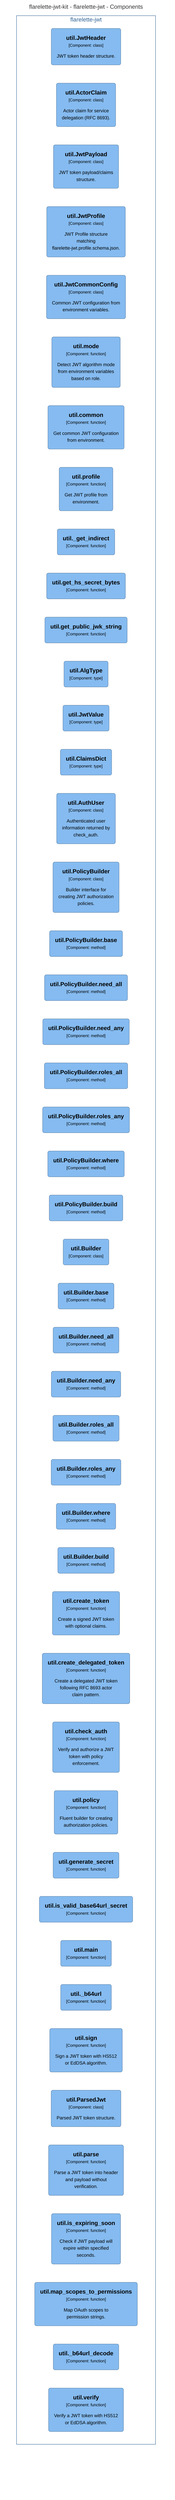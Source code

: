 graph TB
  linkStyle default fill:#ffffff

  subgraph diagram ["flarelette-jwt-kit - flarelette-jwt - Components"]
    style diagram fill:#ffffff,stroke:#ffffff

    subgraph 40 ["flarelette-jwt"]
      style 40 fill:#ffffff,stroke:#2e6295,color:#2e6295

      45("<div style='font-weight: bold'>util.JwtHeader</div><div style='font-size: 70%; margin-top: 0px'>[Component: class]</div><div style='font-size: 80%; margin-top:10px'>JWT token header structure.</div>")
      style 45 fill:#85bbf0,stroke:#5d82a8,color:#000000
      46("<div style='font-weight: bold'>util.ActorClaim</div><div style='font-size: 70%; margin-top: 0px'>[Component: class]</div><div style='font-size: 80%; margin-top:10px'>Actor claim for service<br />delegation (RFC 8693).</div>")
      style 46 fill:#85bbf0,stroke:#5d82a8,color:#000000
      47("<div style='font-weight: bold'>util.JwtPayload</div><div style='font-size: 70%; margin-top: 0px'>[Component: class]</div><div style='font-size: 80%; margin-top:10px'>JWT token payload/claims<br />structure.</div>")
      style 47 fill:#85bbf0,stroke:#5d82a8,color:#000000
      48("<div style='font-weight: bold'>util.JwtProfile</div><div style='font-size: 70%; margin-top: 0px'>[Component: class]</div><div style='font-size: 80%; margin-top:10px'>JWT Profile structure<br />matching<br />flarelette-jwt.profile.schema.json.</div>")
      style 48 fill:#85bbf0,stroke:#5d82a8,color:#000000
      49("<div style='font-weight: bold'>util.JwtCommonConfig</div><div style='font-size: 70%; margin-top: 0px'>[Component: class]</div><div style='font-size: 80%; margin-top:10px'>Common JWT configuration from<br />environment variables.</div>")
      style 49 fill:#85bbf0,stroke:#5d82a8,color:#000000
      50("<div style='font-weight: bold'>util.mode</div><div style='font-size: 70%; margin-top: 0px'>[Component: function]</div><div style='font-size: 80%; margin-top:10px'>Detect JWT algorithm mode<br />from environment variables<br />based on role.</div>")
      style 50 fill:#85bbf0,stroke:#5d82a8,color:#000000
      51("<div style='font-weight: bold'>util.common</div><div style='font-size: 70%; margin-top: 0px'>[Component: function]</div><div style='font-size: 80%; margin-top:10px'>Get common JWT configuration<br />from environment.</div>")
      style 51 fill:#85bbf0,stroke:#5d82a8,color:#000000
      52("<div style='font-weight: bold'>util.profile</div><div style='font-size: 70%; margin-top: 0px'>[Component: function]</div><div style='font-size: 80%; margin-top:10px'>Get JWT profile from<br />environment.</div>")
      style 52 fill:#85bbf0,stroke:#5d82a8,color:#000000
      53("<div style='font-weight: bold'>util._get_indirect</div><div style='font-size: 70%; margin-top: 0px'>[Component: function]</div>")
      style 53 fill:#85bbf0,stroke:#5d82a8,color:#000000
      54("<div style='font-weight: bold'>util.get_hs_secret_bytes</div><div style='font-size: 70%; margin-top: 0px'>[Component: function]</div>")
      style 54 fill:#85bbf0,stroke:#5d82a8,color:#000000
      55("<div style='font-weight: bold'>util.get_public_jwk_string</div><div style='font-size: 70%; margin-top: 0px'>[Component: function]</div>")
      style 55 fill:#85bbf0,stroke:#5d82a8,color:#000000
      56("<div style='font-weight: bold'>util.AlgType</div><div style='font-size: 70%; margin-top: 0px'>[Component: type]</div>")
      style 56 fill:#85bbf0,stroke:#5d82a8,color:#000000
      57("<div style='font-weight: bold'>util.JwtValue</div><div style='font-size: 70%; margin-top: 0px'>[Component: type]</div>")
      style 57 fill:#85bbf0,stroke:#5d82a8,color:#000000
      58("<div style='font-weight: bold'>util.ClaimsDict</div><div style='font-size: 70%; margin-top: 0px'>[Component: type]</div>")
      style 58 fill:#85bbf0,stroke:#5d82a8,color:#000000
      59("<div style='font-weight: bold'>util.AuthUser</div><div style='font-size: 70%; margin-top: 0px'>[Component: class]</div><div style='font-size: 80%; margin-top:10px'>Authenticated user<br />information returned by<br />check_auth.</div>")
      style 59 fill:#85bbf0,stroke:#5d82a8,color:#000000
      60("<div style='font-weight: bold'>util.PolicyBuilder</div><div style='font-size: 70%; margin-top: 0px'>[Component: class]</div><div style='font-size: 80%; margin-top:10px'>Builder interface for<br />creating JWT authorization<br />policies.</div>")
      style 60 fill:#85bbf0,stroke:#5d82a8,color:#000000
      61("<div style='font-weight: bold'>util.PolicyBuilder.base</div><div style='font-size: 70%; margin-top: 0px'>[Component: method]</div>")
      style 61 fill:#85bbf0,stroke:#5d82a8,color:#000000
      62("<div style='font-weight: bold'>util.PolicyBuilder.need_all</div><div style='font-size: 70%; margin-top: 0px'>[Component: method]</div>")
      style 62 fill:#85bbf0,stroke:#5d82a8,color:#000000
      63("<div style='font-weight: bold'>util.PolicyBuilder.need_any</div><div style='font-size: 70%; margin-top: 0px'>[Component: method]</div>")
      style 63 fill:#85bbf0,stroke:#5d82a8,color:#000000
      64("<div style='font-weight: bold'>util.PolicyBuilder.roles_all</div><div style='font-size: 70%; margin-top: 0px'>[Component: method]</div>")
      style 64 fill:#85bbf0,stroke:#5d82a8,color:#000000
      65("<div style='font-weight: bold'>util.PolicyBuilder.roles_any</div><div style='font-size: 70%; margin-top: 0px'>[Component: method]</div>")
      style 65 fill:#85bbf0,stroke:#5d82a8,color:#000000
      66("<div style='font-weight: bold'>util.PolicyBuilder.where</div><div style='font-size: 70%; margin-top: 0px'>[Component: method]</div>")
      style 66 fill:#85bbf0,stroke:#5d82a8,color:#000000
      67("<div style='font-weight: bold'>util.PolicyBuilder.build</div><div style='font-size: 70%; margin-top: 0px'>[Component: method]</div>")
      style 67 fill:#85bbf0,stroke:#5d82a8,color:#000000
      68("<div style='font-weight: bold'>util.Builder</div><div style='font-size: 70%; margin-top: 0px'>[Component: class]</div>")
      style 68 fill:#85bbf0,stroke:#5d82a8,color:#000000
      69("<div style='font-weight: bold'>util.Builder.base</div><div style='font-size: 70%; margin-top: 0px'>[Component: method]</div>")
      style 69 fill:#85bbf0,stroke:#5d82a8,color:#000000
      70("<div style='font-weight: bold'>util.Builder.need_all</div><div style='font-size: 70%; margin-top: 0px'>[Component: method]</div>")
      style 70 fill:#85bbf0,stroke:#5d82a8,color:#000000
      71("<div style='font-weight: bold'>util.Builder.need_any</div><div style='font-size: 70%; margin-top: 0px'>[Component: method]</div>")
      style 71 fill:#85bbf0,stroke:#5d82a8,color:#000000
      72("<div style='font-weight: bold'>util.Builder.roles_all</div><div style='font-size: 70%; margin-top: 0px'>[Component: method]</div>")
      style 72 fill:#85bbf0,stroke:#5d82a8,color:#000000
      73("<div style='font-weight: bold'>util.Builder.roles_any</div><div style='font-size: 70%; margin-top: 0px'>[Component: method]</div>")
      style 73 fill:#85bbf0,stroke:#5d82a8,color:#000000
      74("<div style='font-weight: bold'>util.Builder.where</div><div style='font-size: 70%; margin-top: 0px'>[Component: method]</div>")
      style 74 fill:#85bbf0,stroke:#5d82a8,color:#000000
      75("<div style='font-weight: bold'>util.Builder.build</div><div style='font-size: 70%; margin-top: 0px'>[Component: method]</div>")
      style 75 fill:#85bbf0,stroke:#5d82a8,color:#000000
      76("<div style='font-weight: bold'>util.create_token</div><div style='font-size: 70%; margin-top: 0px'>[Component: function]</div><div style='font-size: 80%; margin-top:10px'>Create a signed JWT token<br />with optional claims.</div>")
      style 76 fill:#85bbf0,stroke:#5d82a8,color:#000000
      77("<div style='font-weight: bold'>util.create_delegated_token</div><div style='font-size: 70%; margin-top: 0px'>[Component: function]</div><div style='font-size: 80%; margin-top:10px'>Create a delegated JWT token<br />following RFC 8693 actor<br />claim pattern.</div>")
      style 77 fill:#85bbf0,stroke:#5d82a8,color:#000000
      78("<div style='font-weight: bold'>util.check_auth</div><div style='font-size: 70%; margin-top: 0px'>[Component: function]</div><div style='font-size: 80%; margin-top:10px'>Verify and authorize a JWT<br />token with policy<br />enforcement.</div>")
      style 78 fill:#85bbf0,stroke:#5d82a8,color:#000000
      79("<div style='font-weight: bold'>util.policy</div><div style='font-size: 70%; margin-top: 0px'>[Component: function]</div><div style='font-size: 80%; margin-top:10px'>Fluent builder for creating<br />authorization policies.</div>")
      style 79 fill:#85bbf0,stroke:#5d82a8,color:#000000
      80("<div style='font-weight: bold'>util.generate_secret</div><div style='font-size: 70%; margin-top: 0px'>[Component: function]</div>")
      style 80 fill:#85bbf0,stroke:#5d82a8,color:#000000
      81("<div style='font-weight: bold'>util.is_valid_base64url_secret</div><div style='font-size: 70%; margin-top: 0px'>[Component: function]</div>")
      style 81 fill:#85bbf0,stroke:#5d82a8,color:#000000
      82("<div style='font-weight: bold'>util.main</div><div style='font-size: 70%; margin-top: 0px'>[Component: function]</div>")
      style 82 fill:#85bbf0,stroke:#5d82a8,color:#000000
      83("<div style='font-weight: bold'>util._b64url</div><div style='font-size: 70%; margin-top: 0px'>[Component: function]</div>")
      style 83 fill:#85bbf0,stroke:#5d82a8,color:#000000
      84("<div style='font-weight: bold'>util.sign</div><div style='font-size: 70%; margin-top: 0px'>[Component: function]</div><div style='font-size: 80%; margin-top:10px'>Sign a JWT token with HS512<br />or EdDSA algorithm.</div>")
      style 84 fill:#85bbf0,stroke:#5d82a8,color:#000000
      85("<div style='font-weight: bold'>util.ParsedJwt</div><div style='font-size: 70%; margin-top: 0px'>[Component: class]</div><div style='font-size: 80%; margin-top:10px'>Parsed JWT token structure.</div>")
      style 85 fill:#85bbf0,stroke:#5d82a8,color:#000000
      86("<div style='font-weight: bold'>util.parse</div><div style='font-size: 70%; margin-top: 0px'>[Component: function]</div><div style='font-size: 80%; margin-top:10px'>Parse a JWT token into header<br />and payload without<br />verification.</div>")
      style 86 fill:#85bbf0,stroke:#5d82a8,color:#000000
      87("<div style='font-weight: bold'>util.is_expiring_soon</div><div style='font-size: 70%; margin-top: 0px'>[Component: function]</div><div style='font-size: 80%; margin-top:10px'>Check if JWT payload will<br />expire within specified<br />seconds.</div>")
      style 87 fill:#85bbf0,stroke:#5d82a8,color:#000000
      88("<div style='font-weight: bold'>util.map_scopes_to_permissions</div><div style='font-size: 70%; margin-top: 0px'>[Component: function]</div><div style='font-size: 80%; margin-top:10px'>Map OAuth scopes to<br />permission strings.</div>")
      style 88 fill:#85bbf0,stroke:#5d82a8,color:#000000
      89("<div style='font-weight: bold'>util._b64url_decode</div><div style='font-size: 70%; margin-top: 0px'>[Component: function]</div>")
      style 89 fill:#85bbf0,stroke:#5d82a8,color:#000000
      90("<div style='font-weight: bold'>util.verify</div><div style='font-size: 70%; margin-top: 0px'>[Component: function]</div><div style='font-size: 80%; margin-top:10px'>Verify a JWT token with HS512<br />or EdDSA algorithm.</div>")
      style 90 fill:#85bbf0,stroke:#5d82a8,color:#000000
    end

  end